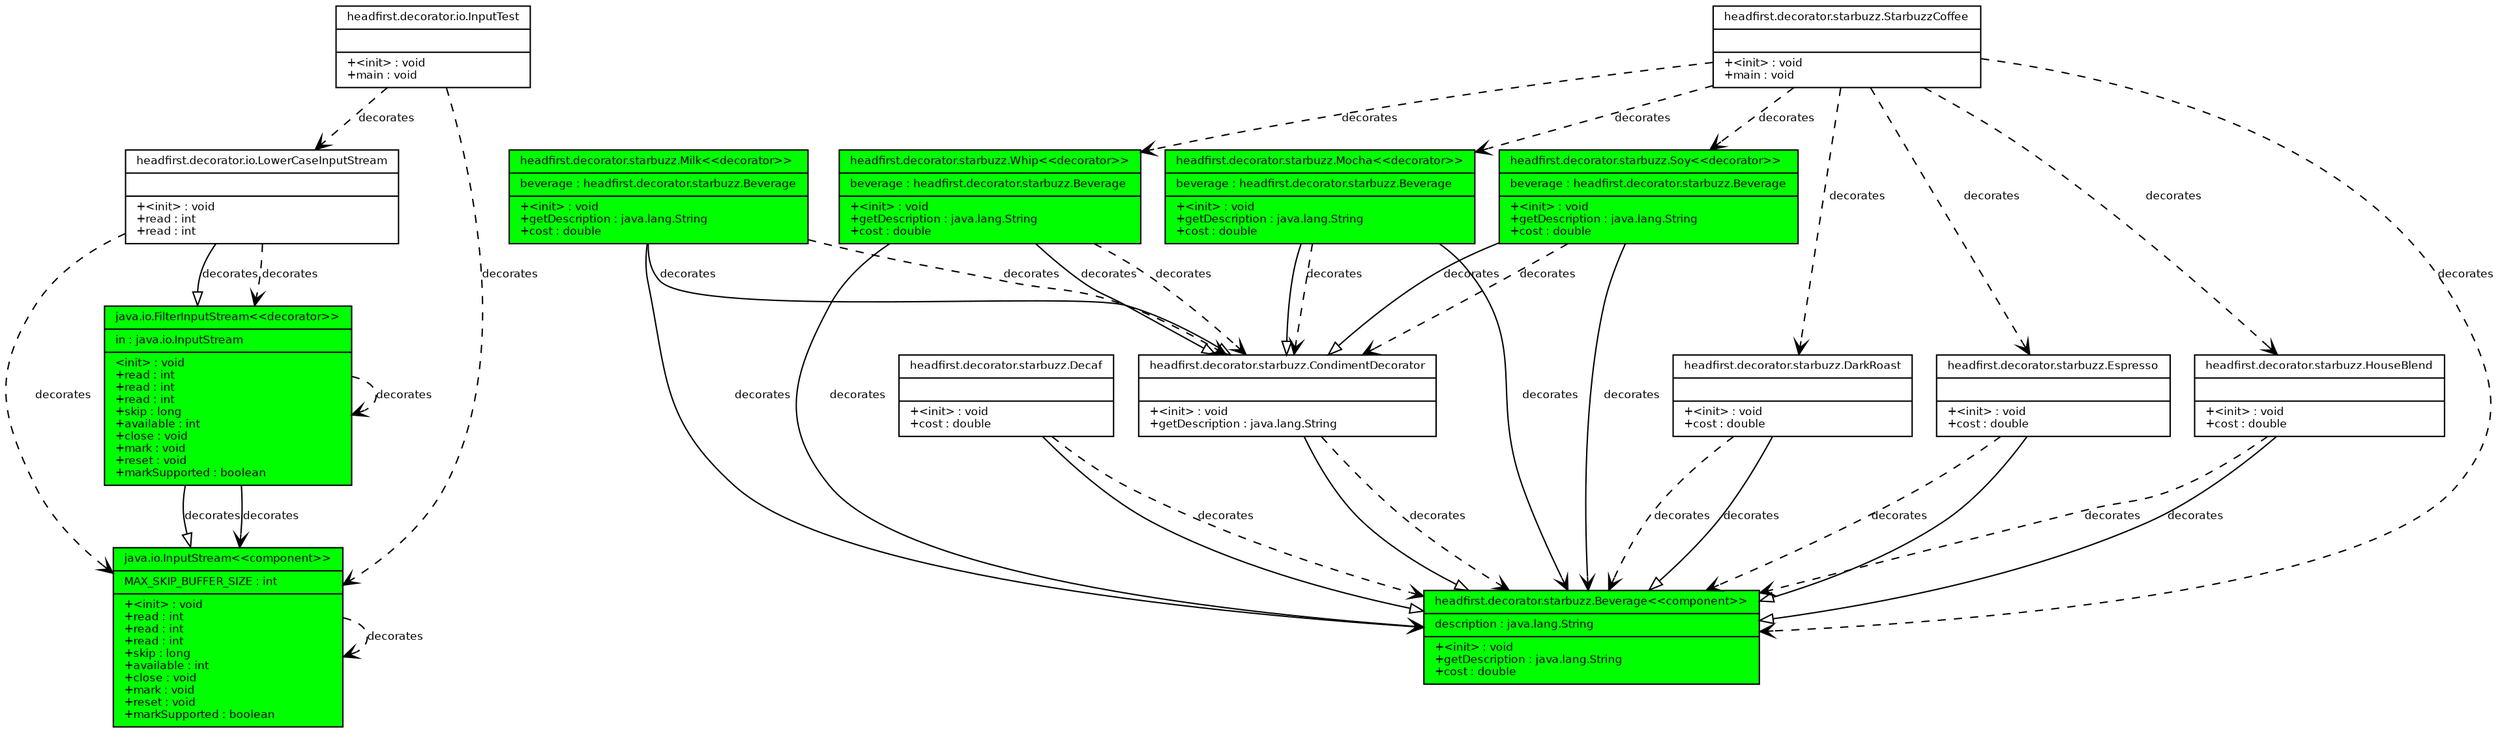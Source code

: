 digraph G {
fontname = "Bitstream Vera Sans"
fontsize = 8
node [
fontname = "Bitstream Vera Sans"
fontsize = 8
shape = "record"
]
edge [
fontname = "Bitstream Vera Sans"
fontsize = 8
]
headfirstdecoratorioInputTest [
label = "{headfirst.decorator.io.InputTest||+\<init\> : void\l+main : void\l}"
]
headfirstdecoratorioLowerCaseInputStream [
label = "{headfirst.decorator.io.LowerCaseInputStream||+\<init\> : void\l+read : int\l+read : int\l}"
]
headfirstdecoratorstarbuzzBeverage [
fillcolor=green, style=filled,
label = "{headfirst.decorator.starbuzz.Beverage
\<\<component\>\>\l|description : java.lang.String\l|+\<init\> : void\l+getDescription : java.lang.String\l+cost : double\l}"
]
headfirstdecoratorstarbuzzCondimentDecorator [
label = "{headfirst.decorator.starbuzz.CondimentDecorator||+\<init\> : void\l+getDescription : java.lang.String\l}"
]
headfirstdecoratorstarbuzzDarkRoast [
label = "{headfirst.decorator.starbuzz.DarkRoast||+\<init\> : void\l+cost : double\l}"
]
headfirstdecoratorstarbuzzDecaf [
label = "{headfirst.decorator.starbuzz.Decaf||+\<init\> : void\l+cost : double\l}"
]
headfirstdecoratorstarbuzzEspresso [
label = "{headfirst.decorator.starbuzz.Espresso||+\<init\> : void\l+cost : double\l}"
]
headfirstdecoratorstarbuzzHouseBlend [
label = "{headfirst.decorator.starbuzz.HouseBlend||+\<init\> : void\l+cost : double\l}"
]
headfirstdecoratorstarbuzzMilk [
fillcolor=green, style=filled,
label = "{headfirst.decorator.starbuzz.Milk
\<\<decorator\>\>\l|beverage : headfirst.decorator.starbuzz.Beverage\l|+\<init\> : void\l+getDescription : java.lang.String\l+cost : double\l}"
]
headfirstdecoratorstarbuzzMocha [
fillcolor=green, style=filled,
label = "{headfirst.decorator.starbuzz.Mocha
\<\<decorator\>\>\l|beverage : headfirst.decorator.starbuzz.Beverage\l|+\<init\> : void\l+getDescription : java.lang.String\l+cost : double\l}"
]
headfirstdecoratorstarbuzzSoy [
fillcolor=green, style=filled,
label = "{headfirst.decorator.starbuzz.Soy
\<\<decorator\>\>\l|beverage : headfirst.decorator.starbuzz.Beverage\l|+\<init\> : void\l+getDescription : java.lang.String\l+cost : double\l}"
]
headfirstdecoratorstarbuzzStarbuzzCoffee [
label = "{headfirst.decorator.starbuzz.StarbuzzCoffee||+\<init\> : void\l+main : void\l}"
]
headfirstdecoratorstarbuzzWhip [
fillcolor=green, style=filled,
label = "{headfirst.decorator.starbuzz.Whip
\<\<decorator\>\>\l|beverage : headfirst.decorator.starbuzz.Beverage\l|+\<init\> : void\l+getDescription : java.lang.String\l+cost : double\l}"
]
javaioInputStream [
fillcolor=green, style=filled,
label = "{java.io.InputStream
\<\<component\>\>\l|MAX_SKIP_BUFFER_SIZE : int\l|+\<init\> : void\l+read : int\l+read : int\l+read : int\l+skip : long\l+available : int\l+close : void\l+mark : void\l+reset : void\l+markSupported : boolean\l}"
]
javaioFilterInputStream [
fillcolor=green, style=filled,
label = "{java.io.FilterInputStream
\<\<decorator\>\>\l|in : java.io.InputStream\l|\<init\> : void\l+read : int\l+read : int\l+read : int\l+skip : long\l+available : int\l+close : void\l+mark : void\l+reset : void\l+markSupported : boolean\l}"
]
edge [ arrowhead = "empty", style = "none"  ]
headfirstdecoratorstarbuzzEspresso -> headfirstdecoratorstarbuzzBeverage
edge [ arrowhead = "empty", style = "none"  ]
headfirstdecoratorstarbuzzDecaf -> headfirstdecoratorstarbuzzBeverage
edge [ arrowhead = "empty", style = "none"  ]
headfirstdecoratorstarbuzzMocha -> headfirstdecoratorstarbuzzCondimentDecorator
edge [ arrowhead = "empty", style = "none"  ]
headfirstdecoratorstarbuzzCondimentDecorator -> headfirstdecoratorstarbuzzBeverage
edge [ arrowhead = "empty", style = "none" , label = "decorates" ]
javaioFilterInputStream -> javaioInputStream
edge [ arrowhead = "empty", style = "none"  ]
headfirstdecoratorstarbuzzDarkRoast -> headfirstdecoratorstarbuzzBeverage
edge [ arrowhead = "empty", style = "none"  ]
headfirstdecoratorstarbuzzMilk -> headfirstdecoratorstarbuzzCondimentDecorator
edge [ arrowhead = "empty", style = "none"  ]
headfirstdecoratorstarbuzzSoy -> headfirstdecoratorstarbuzzCondimentDecorator
edge [ arrowhead = "empty", style = "none"  ]
headfirstdecoratorstarbuzzHouseBlend -> headfirstdecoratorstarbuzzBeverage
edge [ arrowhead = "empty", style = "none"  ]
headfirstdecoratorstarbuzzWhip -> headfirstdecoratorstarbuzzCondimentDecorator
edge [ arrowhead = "empty", style = "none"  ]
headfirstdecoratorioLowerCaseInputStream -> javaioFilterInputStream
edge [ arrowhead = "vee", style = "dashed" 
 ]
headfirstdecoratorstarbuzzStarbuzzCoffee -> headfirstdecoratorstarbuzzBeverage
edge [ arrowhead = "vee", style = "dashed" 
 ]
headfirstdecoratorstarbuzzMilk -> headfirstdecoratorstarbuzzCondimentDecorator
edge [ arrowhead = "vee", style = "dashed" 
 ]
headfirstdecoratorstarbuzzHouseBlend -> headfirstdecoratorstarbuzzBeverage
edge [ arrowhead = "vee", style = "dashed" 
 ]
headfirstdecoratorioInputTest -> javaioInputStream
edge [ arrowhead = "vee", style = "dashed" 
 ]
javaioFilterInputStream -> javaioFilterInputStream
edge [ arrowhead = "vee", style = "dashed" 
 ]
headfirstdecoratorioInputTest -> headfirstdecoratorioLowerCaseInputStream
edge [ arrowhead = "vee", style = "dashed" 
 ]
headfirstdecoratorstarbuzzStarbuzzCoffee -> headfirstdecoratorstarbuzzWhip
edge [ arrowhead = "vee", style = "dashed" 
 ]
headfirstdecoratorioLowerCaseInputStream -> javaioFilterInputStream
edge [ arrowhead = "vee", style = "dashed" 
 ]
headfirstdecoratorstarbuzzWhip -> headfirstdecoratorstarbuzzCondimentDecorator
edge [ arrowhead = "vee", style = "dashed" 
 ]
headfirstdecoratorstarbuzzStarbuzzCoffee -> headfirstdecoratorstarbuzzEspresso
edge [ arrowhead = "vee", style = "dashed" 
 ]
headfirstdecoratorstarbuzzMocha -> headfirstdecoratorstarbuzzCondimentDecorator
edge [ arrowhead = "vee", style = "dashed" 
 ]
headfirstdecoratorstarbuzzStarbuzzCoffee -> headfirstdecoratorstarbuzzMocha
edge [ arrowhead = "vee", style = "dashed" 
 ]
headfirstdecoratorstarbuzzStarbuzzCoffee -> headfirstdecoratorstarbuzzDarkRoast
edge [ arrowhead = "vee", style = "dashed" 
 ]
headfirstdecoratorstarbuzzEspresso -> headfirstdecoratorstarbuzzBeverage
edge [ arrowhead = "vee", style = "dashed" 
 ]
headfirstdecoratorstarbuzzDecaf -> headfirstdecoratorstarbuzzBeverage
edge [ arrowhead = "vee", style = "dashed" 
 ]
headfirstdecoratorstarbuzzCondimentDecorator -> headfirstdecoratorstarbuzzBeverage
edge [ arrowhead = "vee", style = "dashed" 
 ]
headfirstdecoratorioLowerCaseInputStream -> javaioInputStream
edge [ arrowhead = "vee", style = "dashed" 
 ]
headfirstdecoratorstarbuzzStarbuzzCoffee -> headfirstdecoratorstarbuzzHouseBlend
edge [ arrowhead = "vee", style = "dashed" 
 ]
headfirstdecoratorstarbuzzStarbuzzCoffee -> headfirstdecoratorstarbuzzSoy
edge [ arrowhead = "vee", style = "dashed" 
 ]
headfirstdecoratorstarbuzzDarkRoast -> headfirstdecoratorstarbuzzBeverage
edge [ arrowhead = "vee", style = "dashed" 
 ]
headfirstdecoratorstarbuzzSoy -> headfirstdecoratorstarbuzzCondimentDecorator
edge [ arrowhead = "vee", style = "dashed" 
 ]
javaioInputStream -> javaioInputStream
edge [ arrowhead = "vee", style = "none" 
, label = "decorates" ]
headfirstdecoratorstarbuzzMilk -> headfirstdecoratorstarbuzzBeverage
edge [ arrowhead = "vee", style = "none" 
, label = "decorates" ]
javaioFilterInputStream -> javaioInputStream
edge [ arrowhead = "vee", style = "none" 
, label = "decorates" ]
headfirstdecoratorstarbuzzMocha -> headfirstdecoratorstarbuzzBeverage
edge [ arrowhead = "vee", style = "none" 
, label = "decorates" ]
headfirstdecoratorstarbuzzWhip -> headfirstdecoratorstarbuzzBeverage
edge [ arrowhead = "vee", style = "none" 
, label = "decorates" ]
headfirstdecoratorstarbuzzSoy -> headfirstdecoratorstarbuzzBeverage
}
